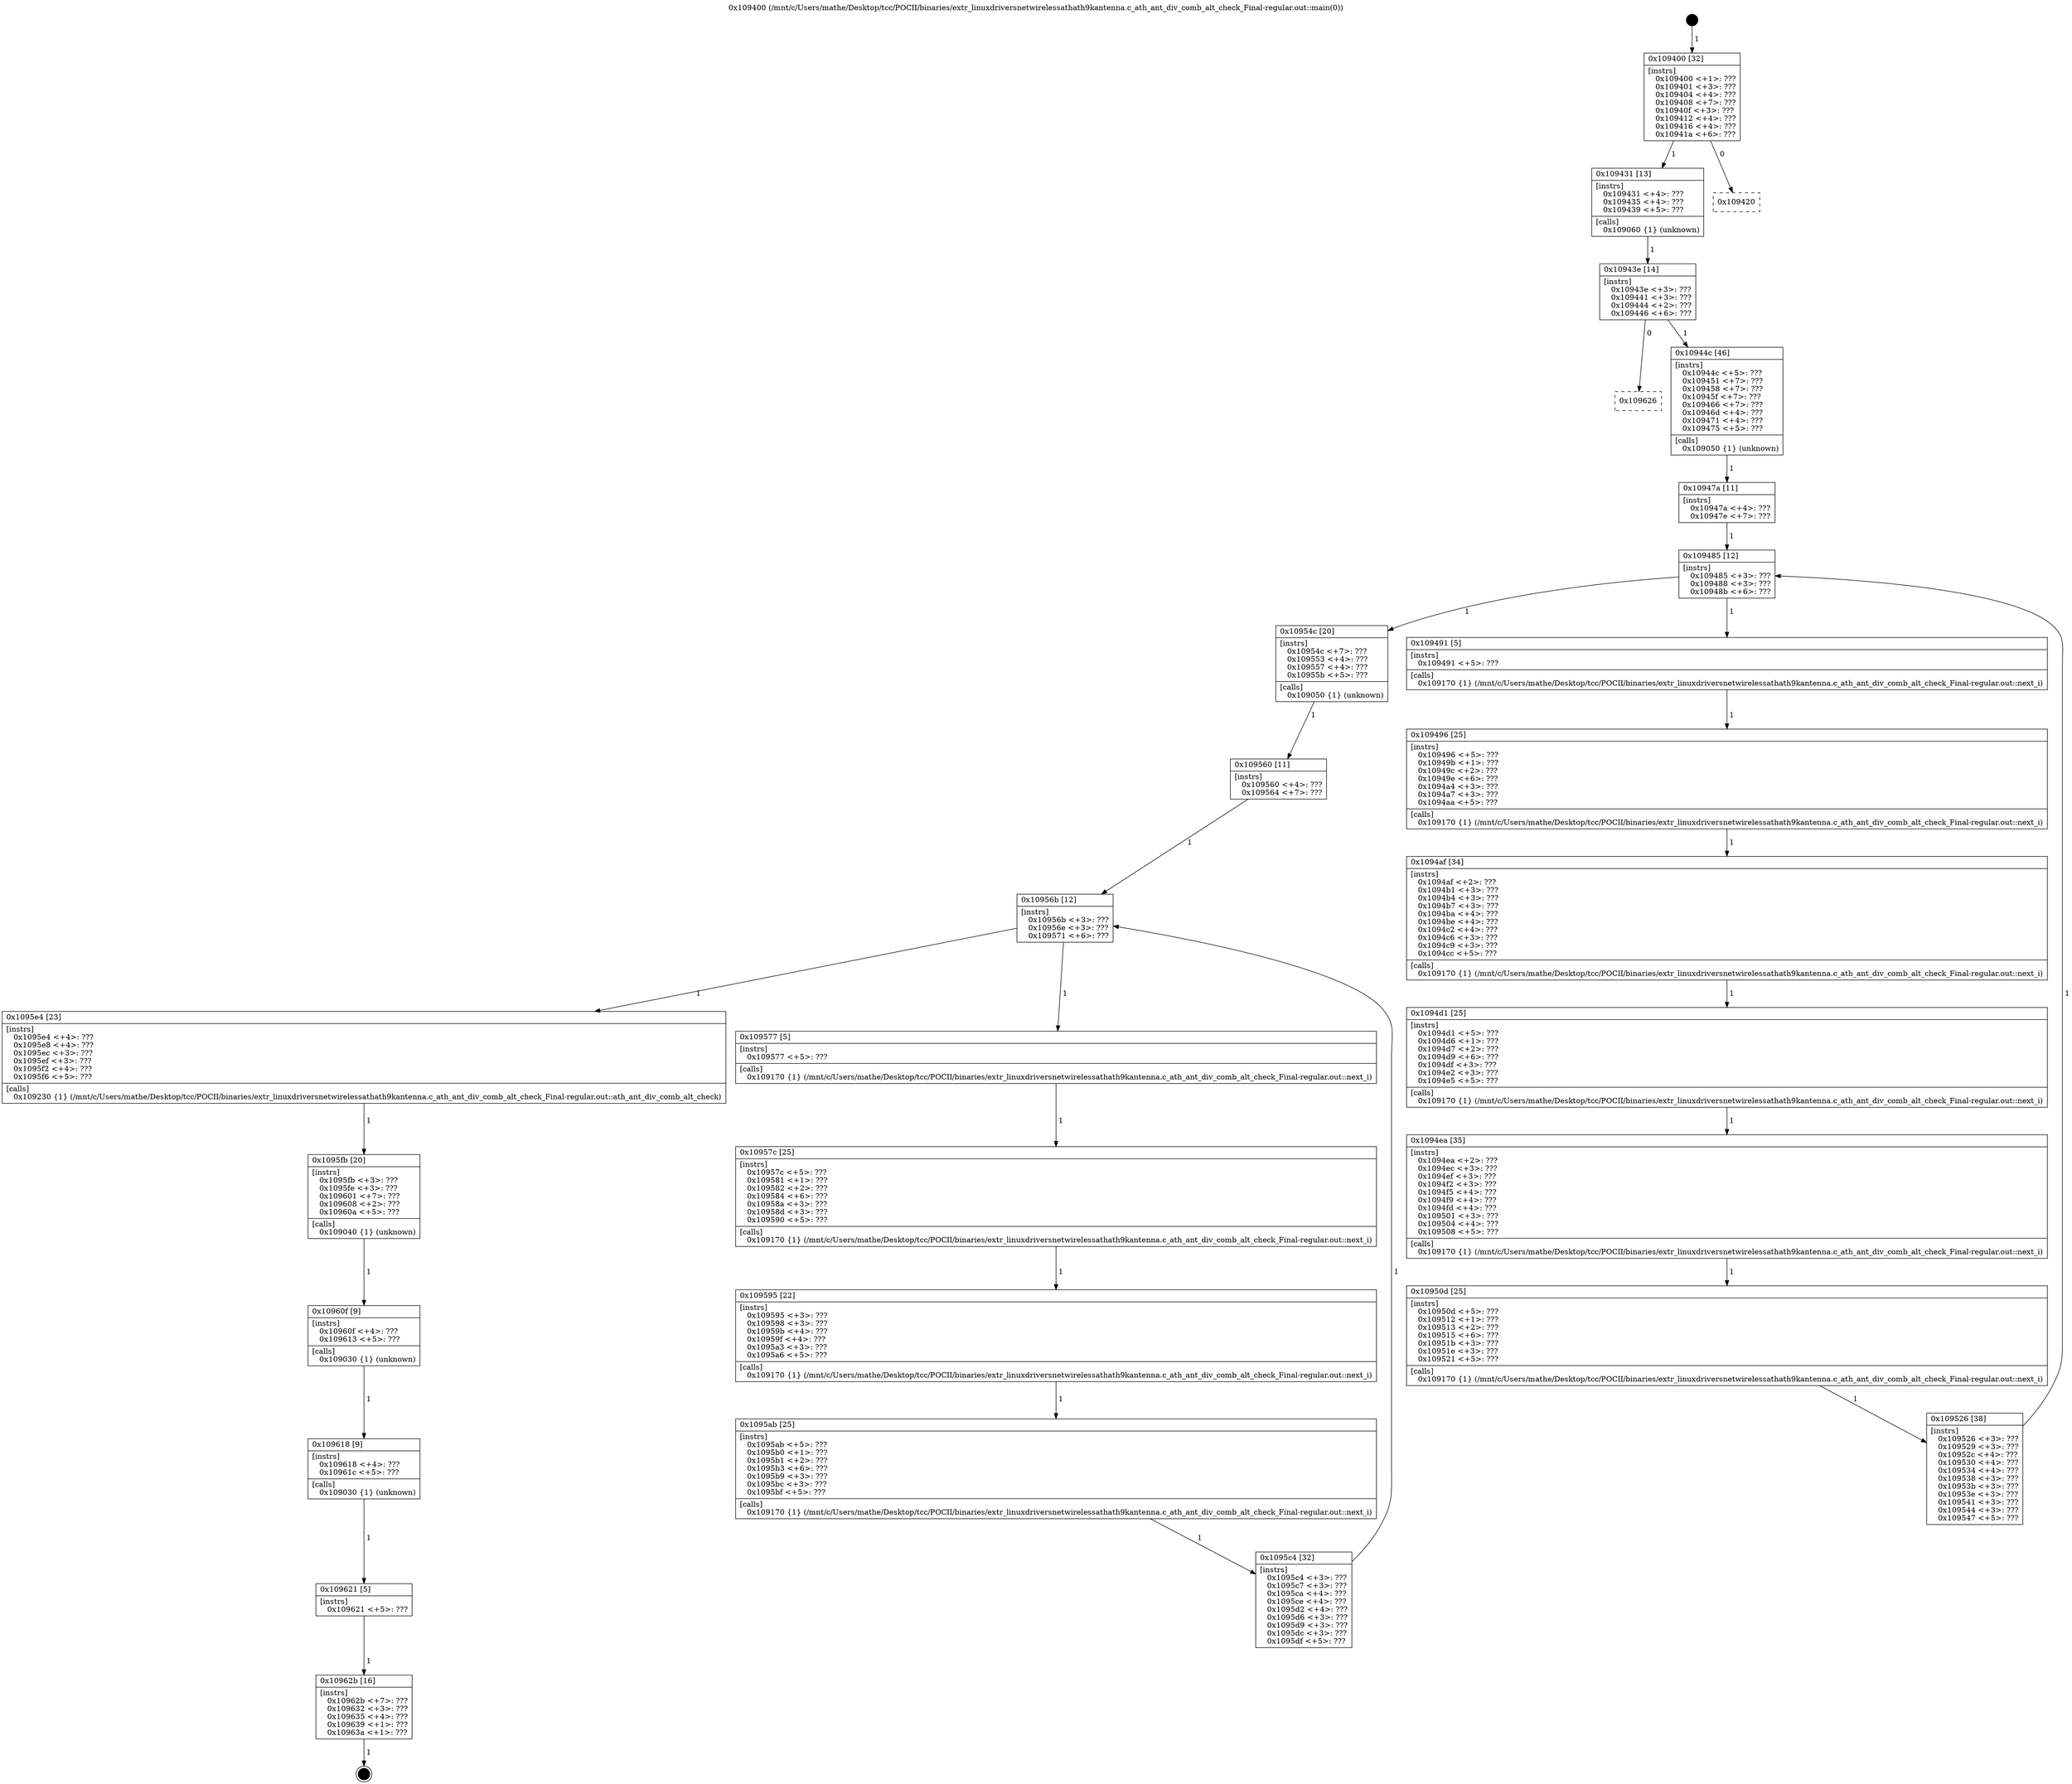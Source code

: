 digraph "0x109400" {
  label = "0x109400 (/mnt/c/Users/mathe/Desktop/tcc/POCII/binaries/extr_linuxdriversnetwirelessathath9kantenna.c_ath_ant_div_comb_alt_check_Final-regular.out::main(0))"
  labelloc = "t"
  node[shape=record]

  Entry [label="",width=0.3,height=0.3,shape=circle,fillcolor=black,style=filled]
  "0x109400" [label="{
     0x109400 [32]\l
     | [instrs]\l
     &nbsp;&nbsp;0x109400 \<+1\>: ???\l
     &nbsp;&nbsp;0x109401 \<+3\>: ???\l
     &nbsp;&nbsp;0x109404 \<+4\>: ???\l
     &nbsp;&nbsp;0x109408 \<+7\>: ???\l
     &nbsp;&nbsp;0x10940f \<+3\>: ???\l
     &nbsp;&nbsp;0x109412 \<+4\>: ???\l
     &nbsp;&nbsp;0x109416 \<+4\>: ???\l
     &nbsp;&nbsp;0x10941a \<+6\>: ???\l
  }"]
  "0x109431" [label="{
     0x109431 [13]\l
     | [instrs]\l
     &nbsp;&nbsp;0x109431 \<+4\>: ???\l
     &nbsp;&nbsp;0x109435 \<+4\>: ???\l
     &nbsp;&nbsp;0x109439 \<+5\>: ???\l
     | [calls]\l
     &nbsp;&nbsp;0x109060 \{1\} (unknown)\l
  }"]
  "0x109420" [label="{
     0x109420\l
  }", style=dashed]
  "0x10943e" [label="{
     0x10943e [14]\l
     | [instrs]\l
     &nbsp;&nbsp;0x10943e \<+3\>: ???\l
     &nbsp;&nbsp;0x109441 \<+3\>: ???\l
     &nbsp;&nbsp;0x109444 \<+2\>: ???\l
     &nbsp;&nbsp;0x109446 \<+6\>: ???\l
  }"]
  "0x109626" [label="{
     0x109626\l
  }", style=dashed]
  "0x10944c" [label="{
     0x10944c [46]\l
     | [instrs]\l
     &nbsp;&nbsp;0x10944c \<+5\>: ???\l
     &nbsp;&nbsp;0x109451 \<+7\>: ???\l
     &nbsp;&nbsp;0x109458 \<+7\>: ???\l
     &nbsp;&nbsp;0x10945f \<+7\>: ???\l
     &nbsp;&nbsp;0x109466 \<+7\>: ???\l
     &nbsp;&nbsp;0x10946d \<+4\>: ???\l
     &nbsp;&nbsp;0x109471 \<+4\>: ???\l
     &nbsp;&nbsp;0x109475 \<+5\>: ???\l
     | [calls]\l
     &nbsp;&nbsp;0x109050 \{1\} (unknown)\l
  }"]
  Exit [label="",width=0.3,height=0.3,shape=circle,fillcolor=black,style=filled,peripheries=2]
  "0x109485" [label="{
     0x109485 [12]\l
     | [instrs]\l
     &nbsp;&nbsp;0x109485 \<+3\>: ???\l
     &nbsp;&nbsp;0x109488 \<+3\>: ???\l
     &nbsp;&nbsp;0x10948b \<+6\>: ???\l
  }"]
  "0x10954c" [label="{
     0x10954c [20]\l
     | [instrs]\l
     &nbsp;&nbsp;0x10954c \<+7\>: ???\l
     &nbsp;&nbsp;0x109553 \<+4\>: ???\l
     &nbsp;&nbsp;0x109557 \<+4\>: ???\l
     &nbsp;&nbsp;0x10955b \<+5\>: ???\l
     | [calls]\l
     &nbsp;&nbsp;0x109050 \{1\} (unknown)\l
  }"]
  "0x109491" [label="{
     0x109491 [5]\l
     | [instrs]\l
     &nbsp;&nbsp;0x109491 \<+5\>: ???\l
     | [calls]\l
     &nbsp;&nbsp;0x109170 \{1\} (/mnt/c/Users/mathe/Desktop/tcc/POCII/binaries/extr_linuxdriversnetwirelessathath9kantenna.c_ath_ant_div_comb_alt_check_Final-regular.out::next_i)\l
  }"]
  "0x109496" [label="{
     0x109496 [25]\l
     | [instrs]\l
     &nbsp;&nbsp;0x109496 \<+5\>: ???\l
     &nbsp;&nbsp;0x10949b \<+1\>: ???\l
     &nbsp;&nbsp;0x10949c \<+2\>: ???\l
     &nbsp;&nbsp;0x10949e \<+6\>: ???\l
     &nbsp;&nbsp;0x1094a4 \<+3\>: ???\l
     &nbsp;&nbsp;0x1094a7 \<+3\>: ???\l
     &nbsp;&nbsp;0x1094aa \<+5\>: ???\l
     | [calls]\l
     &nbsp;&nbsp;0x109170 \{1\} (/mnt/c/Users/mathe/Desktop/tcc/POCII/binaries/extr_linuxdriversnetwirelessathath9kantenna.c_ath_ant_div_comb_alt_check_Final-regular.out::next_i)\l
  }"]
  "0x1094af" [label="{
     0x1094af [34]\l
     | [instrs]\l
     &nbsp;&nbsp;0x1094af \<+2\>: ???\l
     &nbsp;&nbsp;0x1094b1 \<+3\>: ???\l
     &nbsp;&nbsp;0x1094b4 \<+3\>: ???\l
     &nbsp;&nbsp;0x1094b7 \<+3\>: ???\l
     &nbsp;&nbsp;0x1094ba \<+4\>: ???\l
     &nbsp;&nbsp;0x1094be \<+4\>: ???\l
     &nbsp;&nbsp;0x1094c2 \<+4\>: ???\l
     &nbsp;&nbsp;0x1094c6 \<+3\>: ???\l
     &nbsp;&nbsp;0x1094c9 \<+3\>: ???\l
     &nbsp;&nbsp;0x1094cc \<+5\>: ???\l
     | [calls]\l
     &nbsp;&nbsp;0x109170 \{1\} (/mnt/c/Users/mathe/Desktop/tcc/POCII/binaries/extr_linuxdriversnetwirelessathath9kantenna.c_ath_ant_div_comb_alt_check_Final-regular.out::next_i)\l
  }"]
  "0x1094d1" [label="{
     0x1094d1 [25]\l
     | [instrs]\l
     &nbsp;&nbsp;0x1094d1 \<+5\>: ???\l
     &nbsp;&nbsp;0x1094d6 \<+1\>: ???\l
     &nbsp;&nbsp;0x1094d7 \<+2\>: ???\l
     &nbsp;&nbsp;0x1094d9 \<+6\>: ???\l
     &nbsp;&nbsp;0x1094df \<+3\>: ???\l
     &nbsp;&nbsp;0x1094e2 \<+3\>: ???\l
     &nbsp;&nbsp;0x1094e5 \<+5\>: ???\l
     | [calls]\l
     &nbsp;&nbsp;0x109170 \{1\} (/mnt/c/Users/mathe/Desktop/tcc/POCII/binaries/extr_linuxdriversnetwirelessathath9kantenna.c_ath_ant_div_comb_alt_check_Final-regular.out::next_i)\l
  }"]
  "0x1094ea" [label="{
     0x1094ea [35]\l
     | [instrs]\l
     &nbsp;&nbsp;0x1094ea \<+2\>: ???\l
     &nbsp;&nbsp;0x1094ec \<+3\>: ???\l
     &nbsp;&nbsp;0x1094ef \<+3\>: ???\l
     &nbsp;&nbsp;0x1094f2 \<+3\>: ???\l
     &nbsp;&nbsp;0x1094f5 \<+4\>: ???\l
     &nbsp;&nbsp;0x1094f9 \<+4\>: ???\l
     &nbsp;&nbsp;0x1094fd \<+4\>: ???\l
     &nbsp;&nbsp;0x109501 \<+3\>: ???\l
     &nbsp;&nbsp;0x109504 \<+4\>: ???\l
     &nbsp;&nbsp;0x109508 \<+5\>: ???\l
     | [calls]\l
     &nbsp;&nbsp;0x109170 \{1\} (/mnt/c/Users/mathe/Desktop/tcc/POCII/binaries/extr_linuxdriversnetwirelessathath9kantenna.c_ath_ant_div_comb_alt_check_Final-regular.out::next_i)\l
  }"]
  "0x10950d" [label="{
     0x10950d [25]\l
     | [instrs]\l
     &nbsp;&nbsp;0x10950d \<+5\>: ???\l
     &nbsp;&nbsp;0x109512 \<+1\>: ???\l
     &nbsp;&nbsp;0x109513 \<+2\>: ???\l
     &nbsp;&nbsp;0x109515 \<+6\>: ???\l
     &nbsp;&nbsp;0x10951b \<+3\>: ???\l
     &nbsp;&nbsp;0x10951e \<+3\>: ???\l
     &nbsp;&nbsp;0x109521 \<+5\>: ???\l
     | [calls]\l
     &nbsp;&nbsp;0x109170 \{1\} (/mnt/c/Users/mathe/Desktop/tcc/POCII/binaries/extr_linuxdriversnetwirelessathath9kantenna.c_ath_ant_div_comb_alt_check_Final-regular.out::next_i)\l
  }"]
  "0x109526" [label="{
     0x109526 [38]\l
     | [instrs]\l
     &nbsp;&nbsp;0x109526 \<+3\>: ???\l
     &nbsp;&nbsp;0x109529 \<+3\>: ???\l
     &nbsp;&nbsp;0x10952c \<+4\>: ???\l
     &nbsp;&nbsp;0x109530 \<+4\>: ???\l
     &nbsp;&nbsp;0x109534 \<+4\>: ???\l
     &nbsp;&nbsp;0x109538 \<+3\>: ???\l
     &nbsp;&nbsp;0x10953b \<+3\>: ???\l
     &nbsp;&nbsp;0x10953e \<+3\>: ???\l
     &nbsp;&nbsp;0x109541 \<+3\>: ???\l
     &nbsp;&nbsp;0x109544 \<+3\>: ???\l
     &nbsp;&nbsp;0x109547 \<+5\>: ???\l
  }"]
  "0x10947a" [label="{
     0x10947a [11]\l
     | [instrs]\l
     &nbsp;&nbsp;0x10947a \<+4\>: ???\l
     &nbsp;&nbsp;0x10947e \<+7\>: ???\l
  }"]
  "0x10956b" [label="{
     0x10956b [12]\l
     | [instrs]\l
     &nbsp;&nbsp;0x10956b \<+3\>: ???\l
     &nbsp;&nbsp;0x10956e \<+3\>: ???\l
     &nbsp;&nbsp;0x109571 \<+6\>: ???\l
  }"]
  "0x1095e4" [label="{
     0x1095e4 [23]\l
     | [instrs]\l
     &nbsp;&nbsp;0x1095e4 \<+4\>: ???\l
     &nbsp;&nbsp;0x1095e8 \<+4\>: ???\l
     &nbsp;&nbsp;0x1095ec \<+3\>: ???\l
     &nbsp;&nbsp;0x1095ef \<+3\>: ???\l
     &nbsp;&nbsp;0x1095f2 \<+4\>: ???\l
     &nbsp;&nbsp;0x1095f6 \<+5\>: ???\l
     | [calls]\l
     &nbsp;&nbsp;0x109230 \{1\} (/mnt/c/Users/mathe/Desktop/tcc/POCII/binaries/extr_linuxdriversnetwirelessathath9kantenna.c_ath_ant_div_comb_alt_check_Final-regular.out::ath_ant_div_comb_alt_check)\l
  }"]
  "0x109577" [label="{
     0x109577 [5]\l
     | [instrs]\l
     &nbsp;&nbsp;0x109577 \<+5\>: ???\l
     | [calls]\l
     &nbsp;&nbsp;0x109170 \{1\} (/mnt/c/Users/mathe/Desktop/tcc/POCII/binaries/extr_linuxdriversnetwirelessathath9kantenna.c_ath_ant_div_comb_alt_check_Final-regular.out::next_i)\l
  }"]
  "0x10957c" [label="{
     0x10957c [25]\l
     | [instrs]\l
     &nbsp;&nbsp;0x10957c \<+5\>: ???\l
     &nbsp;&nbsp;0x109581 \<+1\>: ???\l
     &nbsp;&nbsp;0x109582 \<+2\>: ???\l
     &nbsp;&nbsp;0x109584 \<+6\>: ???\l
     &nbsp;&nbsp;0x10958a \<+3\>: ???\l
     &nbsp;&nbsp;0x10958d \<+3\>: ???\l
     &nbsp;&nbsp;0x109590 \<+5\>: ???\l
     | [calls]\l
     &nbsp;&nbsp;0x109170 \{1\} (/mnt/c/Users/mathe/Desktop/tcc/POCII/binaries/extr_linuxdriversnetwirelessathath9kantenna.c_ath_ant_div_comb_alt_check_Final-regular.out::next_i)\l
  }"]
  "0x109595" [label="{
     0x109595 [22]\l
     | [instrs]\l
     &nbsp;&nbsp;0x109595 \<+3\>: ???\l
     &nbsp;&nbsp;0x109598 \<+3\>: ???\l
     &nbsp;&nbsp;0x10959b \<+4\>: ???\l
     &nbsp;&nbsp;0x10959f \<+4\>: ???\l
     &nbsp;&nbsp;0x1095a3 \<+3\>: ???\l
     &nbsp;&nbsp;0x1095a6 \<+5\>: ???\l
     | [calls]\l
     &nbsp;&nbsp;0x109170 \{1\} (/mnt/c/Users/mathe/Desktop/tcc/POCII/binaries/extr_linuxdriversnetwirelessathath9kantenna.c_ath_ant_div_comb_alt_check_Final-regular.out::next_i)\l
  }"]
  "0x1095ab" [label="{
     0x1095ab [25]\l
     | [instrs]\l
     &nbsp;&nbsp;0x1095ab \<+5\>: ???\l
     &nbsp;&nbsp;0x1095b0 \<+1\>: ???\l
     &nbsp;&nbsp;0x1095b1 \<+2\>: ???\l
     &nbsp;&nbsp;0x1095b3 \<+6\>: ???\l
     &nbsp;&nbsp;0x1095b9 \<+3\>: ???\l
     &nbsp;&nbsp;0x1095bc \<+3\>: ???\l
     &nbsp;&nbsp;0x1095bf \<+5\>: ???\l
     | [calls]\l
     &nbsp;&nbsp;0x109170 \{1\} (/mnt/c/Users/mathe/Desktop/tcc/POCII/binaries/extr_linuxdriversnetwirelessathath9kantenna.c_ath_ant_div_comb_alt_check_Final-regular.out::next_i)\l
  }"]
  "0x1095c4" [label="{
     0x1095c4 [32]\l
     | [instrs]\l
     &nbsp;&nbsp;0x1095c4 \<+3\>: ???\l
     &nbsp;&nbsp;0x1095c7 \<+3\>: ???\l
     &nbsp;&nbsp;0x1095ca \<+4\>: ???\l
     &nbsp;&nbsp;0x1095ce \<+4\>: ???\l
     &nbsp;&nbsp;0x1095d2 \<+4\>: ???\l
     &nbsp;&nbsp;0x1095d6 \<+3\>: ???\l
     &nbsp;&nbsp;0x1095d9 \<+3\>: ???\l
     &nbsp;&nbsp;0x1095dc \<+3\>: ???\l
     &nbsp;&nbsp;0x1095df \<+5\>: ???\l
  }"]
  "0x109560" [label="{
     0x109560 [11]\l
     | [instrs]\l
     &nbsp;&nbsp;0x109560 \<+4\>: ???\l
     &nbsp;&nbsp;0x109564 \<+7\>: ???\l
  }"]
  "0x1095fb" [label="{
     0x1095fb [20]\l
     | [instrs]\l
     &nbsp;&nbsp;0x1095fb \<+3\>: ???\l
     &nbsp;&nbsp;0x1095fe \<+3\>: ???\l
     &nbsp;&nbsp;0x109601 \<+7\>: ???\l
     &nbsp;&nbsp;0x109608 \<+2\>: ???\l
     &nbsp;&nbsp;0x10960a \<+5\>: ???\l
     | [calls]\l
     &nbsp;&nbsp;0x109040 \{1\} (unknown)\l
  }"]
  "0x10960f" [label="{
     0x10960f [9]\l
     | [instrs]\l
     &nbsp;&nbsp;0x10960f \<+4\>: ???\l
     &nbsp;&nbsp;0x109613 \<+5\>: ???\l
     | [calls]\l
     &nbsp;&nbsp;0x109030 \{1\} (unknown)\l
  }"]
  "0x109618" [label="{
     0x109618 [9]\l
     | [instrs]\l
     &nbsp;&nbsp;0x109618 \<+4\>: ???\l
     &nbsp;&nbsp;0x10961c \<+5\>: ???\l
     | [calls]\l
     &nbsp;&nbsp;0x109030 \{1\} (unknown)\l
  }"]
  "0x109621" [label="{
     0x109621 [5]\l
     | [instrs]\l
     &nbsp;&nbsp;0x109621 \<+5\>: ???\l
  }"]
  "0x10962b" [label="{
     0x10962b [16]\l
     | [instrs]\l
     &nbsp;&nbsp;0x10962b \<+7\>: ???\l
     &nbsp;&nbsp;0x109632 \<+3\>: ???\l
     &nbsp;&nbsp;0x109635 \<+4\>: ???\l
     &nbsp;&nbsp;0x109639 \<+1\>: ???\l
     &nbsp;&nbsp;0x10963a \<+1\>: ???\l
  }"]
  Entry -> "0x109400" [label=" 1"]
  "0x109400" -> "0x109431" [label=" 1"]
  "0x109400" -> "0x109420" [label=" 0"]
  "0x109431" -> "0x10943e" [label=" 1"]
  "0x10943e" -> "0x109626" [label=" 0"]
  "0x10943e" -> "0x10944c" [label=" 1"]
  "0x10962b" -> Exit [label=" 1"]
  "0x10944c" -> "0x10947a" [label=" 1"]
  "0x109485" -> "0x10954c" [label=" 1"]
  "0x109485" -> "0x109491" [label=" 1"]
  "0x109491" -> "0x109496" [label=" 1"]
  "0x109496" -> "0x1094af" [label=" 1"]
  "0x1094af" -> "0x1094d1" [label=" 1"]
  "0x1094d1" -> "0x1094ea" [label=" 1"]
  "0x1094ea" -> "0x10950d" [label=" 1"]
  "0x10950d" -> "0x109526" [label=" 1"]
  "0x10947a" -> "0x109485" [label=" 1"]
  "0x109526" -> "0x109485" [label=" 1"]
  "0x10954c" -> "0x109560" [label=" 1"]
  "0x10956b" -> "0x1095e4" [label=" 1"]
  "0x10956b" -> "0x109577" [label=" 1"]
  "0x109577" -> "0x10957c" [label=" 1"]
  "0x10957c" -> "0x109595" [label=" 1"]
  "0x109595" -> "0x1095ab" [label=" 1"]
  "0x1095ab" -> "0x1095c4" [label=" 1"]
  "0x109560" -> "0x10956b" [label=" 1"]
  "0x1095c4" -> "0x10956b" [label=" 1"]
  "0x1095e4" -> "0x1095fb" [label=" 1"]
  "0x1095fb" -> "0x10960f" [label=" 1"]
  "0x10960f" -> "0x109618" [label=" 1"]
  "0x109618" -> "0x109621" [label=" 1"]
  "0x109621" -> "0x10962b" [label=" 1"]
}
